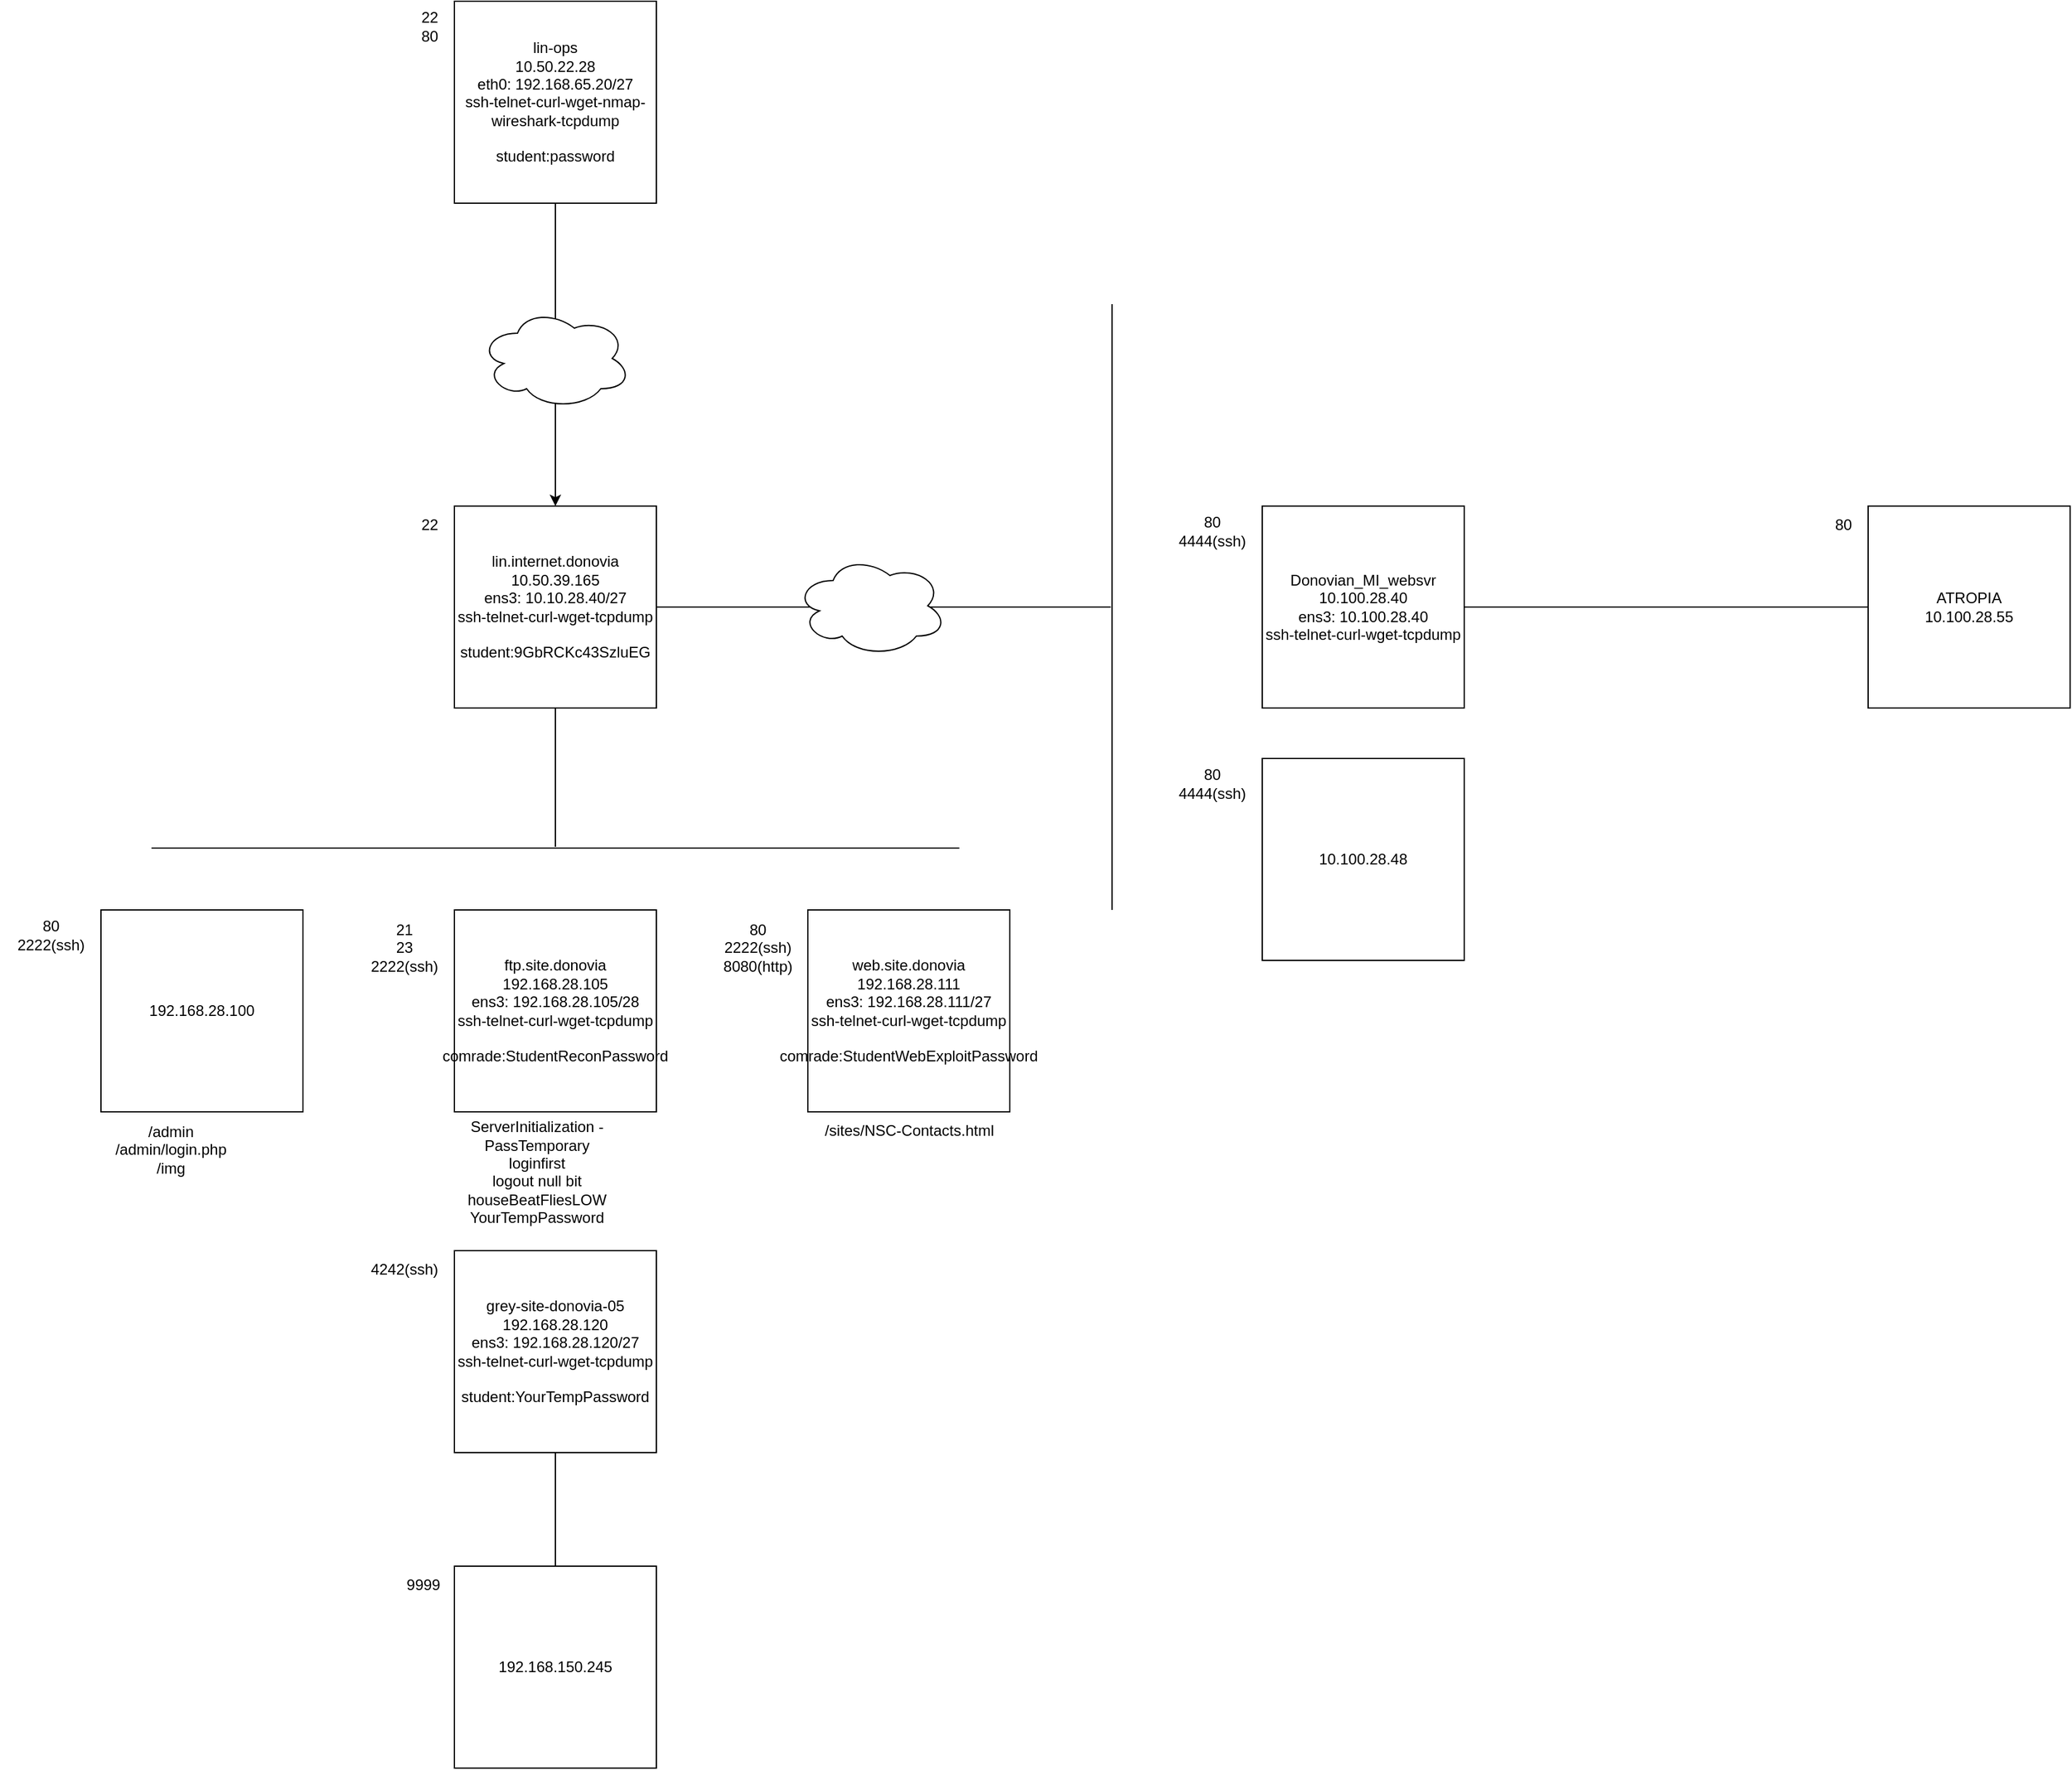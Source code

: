 <mxfile version="21.3.5" type="github">
  <diagram name="Page-1" id="GBd0BXuGBd-nfM0JVYe7">
    <mxGraphModel dx="2452" dy="795" grid="1" gridSize="10" guides="1" tooltips="1" connect="1" arrows="1" fold="1" page="1" pageScale="1" pageWidth="850" pageHeight="1100" math="0" shadow="0">
      <root>
        <mxCell id="0" />
        <mxCell id="1" parent="0" />
        <mxCell id="7IOt7IsW9sF5NG7Idb-Z-2" value="&lt;div&gt;lin-ops&lt;/div&gt;&lt;div&gt;10.50.22.28&lt;/div&gt;&lt;div&gt;eth0: 192.168.65.20/27&lt;/div&gt;&lt;div&gt;ssh-telnet-curl-wget-nmap-wireshark-tcpdump&lt;/div&gt;&lt;div&gt;&lt;br&gt;&lt;/div&gt;&lt;div&gt;student:password&lt;br&gt;&lt;/div&gt;" style="whiteSpace=wrap;html=1;aspect=fixed;" parent="1" vertex="1">
          <mxGeometry x="320" y="40" width="160" height="160" as="geometry" />
        </mxCell>
        <mxCell id="7IOt7IsW9sF5NG7Idb-Z-3" value="&lt;div&gt;22&lt;/div&gt;&lt;div&gt;80&lt;br&gt;&lt;/div&gt;" style="text;html=1;align=center;verticalAlign=middle;resizable=0;points=[];autosize=1;strokeColor=none;fillColor=none;" parent="1" vertex="1">
          <mxGeometry x="280" y="40" width="40" height="40" as="geometry" />
        </mxCell>
        <mxCell id="7IOt7IsW9sF5NG7Idb-Z-4" value="&lt;div&gt;lin.internet.donovia&lt;br&gt;&lt;/div&gt;&lt;div&gt;10.50.39.165&lt;/div&gt;&lt;div&gt;ens3: 10.10.28.40/27&lt;/div&gt;&lt;div&gt;ssh-telnet-curl-wget-tcpdump&lt;/div&gt;&lt;div&gt;&lt;br&gt;&lt;/div&gt;&lt;div&gt;student:9GbRCKc43SzluEG&lt;br&gt;&lt;/div&gt;" style="whiteSpace=wrap;html=1;aspect=fixed;" parent="1" vertex="1">
          <mxGeometry x="320" y="440" width="160" height="160" as="geometry" />
        </mxCell>
        <mxCell id="7IOt7IsW9sF5NG7Idb-Z-5" value="" style="endArrow=classic;html=1;rounded=0;exitX=0.5;exitY=1;exitDx=0;exitDy=0;entryX=0.5;entryY=0;entryDx=0;entryDy=0;" parent="1" source="7IOt7IsW9sF5NG7Idb-Z-2" target="7IOt7IsW9sF5NG7Idb-Z-4" edge="1">
          <mxGeometry width="50" height="50" relative="1" as="geometry">
            <mxPoint x="440" y="370" as="sourcePoint" />
            <mxPoint x="490" y="320" as="targetPoint" />
          </mxGeometry>
        </mxCell>
        <mxCell id="7IOt7IsW9sF5NG7Idb-Z-6" value="" style="ellipse;shape=cloud;whiteSpace=wrap;html=1;" parent="1" vertex="1">
          <mxGeometry x="340" y="283" width="120" height="80" as="geometry" />
        </mxCell>
        <mxCell id="7IOt7IsW9sF5NG7Idb-Z-7" value="22" style="text;html=1;align=center;verticalAlign=middle;resizable=0;points=[];autosize=1;strokeColor=none;fillColor=none;" parent="1" vertex="1">
          <mxGeometry x="280" y="440" width="40" height="30" as="geometry" />
        </mxCell>
        <mxCell id="7IOt7IsW9sF5NG7Idb-Z-16" value="192.168.28.100" style="whiteSpace=wrap;html=1;aspect=fixed;" parent="1" vertex="1">
          <mxGeometry x="40" y="760" width="160" height="160" as="geometry" />
        </mxCell>
        <mxCell id="7IOt7IsW9sF5NG7Idb-Z-17" value="&lt;div&gt;80&lt;/div&gt;&lt;div&gt;2222(ssh)&lt;br&gt;&lt;/div&gt;" style="text;html=1;align=center;verticalAlign=middle;resizable=0;points=[];autosize=1;strokeColor=none;fillColor=none;" parent="1" vertex="1">
          <mxGeometry x="-40" y="760" width="80" height="40" as="geometry" />
        </mxCell>
        <mxCell id="7IOt7IsW9sF5NG7Idb-Z-18" value="&lt;div&gt;ftp.site.donovia&lt;br&gt;&lt;/div&gt;&lt;div&gt;192.168.28.105&lt;/div&gt;&lt;div&gt;ens3: 192.168.28.105/28&lt;br&gt;&lt;/div&gt;&lt;div&gt;ssh-telnet-curl-wget-tcpdump&lt;/div&gt;&lt;div&gt;&lt;br&gt;&lt;/div&gt;&lt;div&gt;comrade:StudentReconPassword&lt;/div&gt;" style="whiteSpace=wrap;html=1;aspect=fixed;" parent="1" vertex="1">
          <mxGeometry x="320" y="760" width="160" height="160" as="geometry" />
        </mxCell>
        <mxCell id="7IOt7IsW9sF5NG7Idb-Z-19" value="&lt;div&gt;21&lt;/div&gt;&lt;div&gt;23&lt;/div&gt;&lt;div&gt;2222(ssh)&lt;br&gt;&lt;/div&gt;" style="text;html=1;align=center;verticalAlign=middle;resizable=0;points=[];autosize=1;strokeColor=none;fillColor=none;" parent="1" vertex="1">
          <mxGeometry x="240" y="760" width="80" height="60" as="geometry" />
        </mxCell>
        <mxCell id="7IOt7IsW9sF5NG7Idb-Z-20" value="&lt;div&gt;web.site.donovia&lt;br&gt;&lt;/div&gt;&lt;div&gt;192.168.28.111&lt;/div&gt;&lt;div&gt;ens3: 192.168.28.111/27&lt;/div&gt;&lt;div&gt;ssh-telnet-curl-wget-tcpdump&lt;/div&gt;&lt;div&gt;&lt;br&gt;&lt;/div&gt;&lt;div&gt;comrade:StudentWebExploitPassword&lt;/div&gt;" style="whiteSpace=wrap;html=1;aspect=fixed;" parent="1" vertex="1">
          <mxGeometry x="600" y="760" width="160" height="160" as="geometry" />
        </mxCell>
        <mxCell id="7IOt7IsW9sF5NG7Idb-Z-21" value="&lt;div&gt;80&lt;/div&gt;&lt;div&gt;2222(ssh)&lt;/div&gt;&lt;div&gt;8080(http)&lt;br&gt;&lt;/div&gt;" style="text;html=1;align=center;verticalAlign=middle;resizable=0;points=[];autosize=1;strokeColor=none;fillColor=none;" parent="1" vertex="1">
          <mxGeometry x="520" y="760" width="80" height="60" as="geometry" />
        </mxCell>
        <mxCell id="7IOt7IsW9sF5NG7Idb-Z-22" value="&lt;div&gt;grey-site-donovia-05&lt;br&gt;&lt;/div&gt;&lt;div&gt;192.168.28.120&lt;/div&gt;&lt;div&gt;ens3: 192.168.28.120/27&lt;/div&gt;&lt;div&gt;ssh-telnet-curl-wget-tcpdump&lt;/div&gt;&lt;div&gt;&lt;br&gt;&lt;/div&gt;&lt;div&gt;student:YourTempPassword&lt;br&gt;&lt;/div&gt;" style="whiteSpace=wrap;html=1;aspect=fixed;" parent="1" vertex="1">
          <mxGeometry x="320" y="1030" width="160" height="160" as="geometry" />
        </mxCell>
        <mxCell id="7IOt7IsW9sF5NG7Idb-Z-23" value="4242(ssh)" style="text;html=1;align=center;verticalAlign=middle;resizable=0;points=[];autosize=1;strokeColor=none;fillColor=none;" parent="1" vertex="1">
          <mxGeometry x="240" y="1030" width="80" height="30" as="geometry" />
        </mxCell>
        <mxCell id="7IOt7IsW9sF5NG7Idb-Z-24" value="" style="endArrow=none;html=1;rounded=0;entryX=0.5;entryY=1;entryDx=0;entryDy=0;" parent="1" target="7IOt7IsW9sF5NG7Idb-Z-4" edge="1">
          <mxGeometry width="50" height="50" relative="1" as="geometry">
            <mxPoint x="400" y="710" as="sourcePoint" />
            <mxPoint x="420" y="650" as="targetPoint" />
          </mxGeometry>
        </mxCell>
        <mxCell id="7IOt7IsW9sF5NG7Idb-Z-25" value="" style="endArrow=none;html=1;rounded=0;" parent="1" edge="1">
          <mxGeometry width="50" height="50" relative="1" as="geometry">
            <mxPoint x="80" y="711" as="sourcePoint" />
            <mxPoint x="720" y="711" as="targetPoint" />
          </mxGeometry>
        </mxCell>
        <mxCell id="7IOt7IsW9sF5NG7Idb-Z-26" value="&lt;div&gt;/admin&lt;/div&gt;&lt;div&gt;/admin/login.php&lt;/div&gt;&lt;div&gt;/img&lt;br&gt;&lt;/div&gt;" style="text;html=1;align=center;verticalAlign=middle;resizable=0;points=[];autosize=1;strokeColor=none;fillColor=none;" parent="1" vertex="1">
          <mxGeometry x="40" y="920" width="110" height="60" as="geometry" />
        </mxCell>
        <mxCell id="7IOt7IsW9sF5NG7Idb-Z-28" value="&lt;div&gt;ServerInitialization -&lt;/div&gt;&lt;div&gt;PassTemporary&lt;br&gt;loginfirst&lt;br&gt;logout null bit&lt;br&gt;houseBeatFliesLOW&lt;br&gt;YourTempPassword&lt;br&gt;&lt;br&gt;&lt;/div&gt;" style="text;html=1;align=center;verticalAlign=middle;resizable=0;points=[];autosize=1;strokeColor=none;fillColor=none;" parent="1" vertex="1">
          <mxGeometry x="320" y="920" width="130" height="110" as="geometry" />
        </mxCell>
        <mxCell id="7IOt7IsW9sF5NG7Idb-Z-29" value="/sites/NSC-Contacts.html" style="text;html=1;align=center;verticalAlign=middle;resizable=0;points=[];autosize=1;strokeColor=none;fillColor=none;" parent="1" vertex="1">
          <mxGeometry x="600" y="920" width="160" height="30" as="geometry" />
        </mxCell>
        <mxCell id="7IOt7IsW9sF5NG7Idb-Z-31" value="192.168.150.245" style="whiteSpace=wrap;html=1;aspect=fixed;" parent="1" vertex="1">
          <mxGeometry x="320" y="1280" width="160" height="160" as="geometry" />
        </mxCell>
        <mxCell id="7IOt7IsW9sF5NG7Idb-Z-33" value="" style="endArrow=none;html=1;rounded=0;entryX=0.5;entryY=1;entryDx=0;entryDy=0;exitX=0.5;exitY=0;exitDx=0;exitDy=0;" parent="1" source="7IOt7IsW9sF5NG7Idb-Z-31" target="7IOt7IsW9sF5NG7Idb-Z-22" edge="1">
          <mxGeometry width="50" height="50" relative="1" as="geometry">
            <mxPoint x="350" y="1270" as="sourcePoint" />
            <mxPoint x="400" y="1220" as="targetPoint" />
          </mxGeometry>
        </mxCell>
        <mxCell id="7IOt7IsW9sF5NG7Idb-Z-34" value="&lt;div&gt;Donovian_MI_websvr&lt;/div&gt;&lt;div&gt;10.100.28.40&lt;/div&gt;&lt;div&gt;ens3: 10.100.28.40&lt;br&gt;&lt;/div&gt;&lt;div&gt;ssh-telnet-curl-wget-tcpdump&lt;br&gt;&lt;/div&gt;" style="whiteSpace=wrap;html=1;aspect=fixed;" parent="1" vertex="1">
          <mxGeometry x="960" y="440" width="160" height="160" as="geometry" />
        </mxCell>
        <mxCell id="7IOt7IsW9sF5NG7Idb-Z-37" value="&lt;div&gt;80&lt;/div&gt;&lt;div&gt;4444(ssh)&lt;br&gt;&lt;/div&gt;" style="text;html=1;align=center;verticalAlign=middle;resizable=0;points=[];autosize=1;strokeColor=none;fillColor=none;" parent="1" vertex="1">
          <mxGeometry x="880" y="440" width="80" height="40" as="geometry" />
        </mxCell>
        <mxCell id="7IOt7IsW9sF5NG7Idb-Z-39" value="&lt;div&gt;ATROPIA&lt;/div&gt;&lt;div&gt;10.100.28.55&lt;br&gt;&lt;/div&gt;" style="whiteSpace=wrap;html=1;aspect=fixed;" parent="1" vertex="1">
          <mxGeometry x="1440" y="440" width="160" height="160" as="geometry" />
        </mxCell>
        <mxCell id="7IOt7IsW9sF5NG7Idb-Z-41" value="" style="endArrow=none;html=1;rounded=0;exitX=1;exitY=0.5;exitDx=0;exitDy=0;entryX=0;entryY=0.5;entryDx=0;entryDy=0;" parent="1" source="7IOt7IsW9sF5NG7Idb-Z-34" target="7IOt7IsW9sF5NG7Idb-Z-39" edge="1">
          <mxGeometry width="50" height="50" relative="1" as="geometry">
            <mxPoint x="1260" y="550" as="sourcePoint" />
            <mxPoint x="1310" y="500" as="targetPoint" />
          </mxGeometry>
        </mxCell>
        <mxCell id="7IOt7IsW9sF5NG7Idb-Z-42" value="80" style="text;html=1;align=center;verticalAlign=middle;resizable=0;points=[];autosize=1;strokeColor=none;fillColor=none;" parent="1" vertex="1">
          <mxGeometry x="1400" y="440" width="40" height="30" as="geometry" />
        </mxCell>
        <mxCell id="_pwzAAkmadzu1BI4Hcq6-1" value="10.100.28.48" style="whiteSpace=wrap;html=1;aspect=fixed;" parent="1" vertex="1">
          <mxGeometry x="960" y="640" width="160" height="160" as="geometry" />
        </mxCell>
        <mxCell id="_pwzAAkmadzu1BI4Hcq6-2" value="&lt;div&gt;80&lt;/div&gt;&lt;div&gt;4444(ssh)&lt;br&gt;&lt;/div&gt;" style="text;html=1;align=center;verticalAlign=middle;resizable=0;points=[];autosize=1;strokeColor=none;fillColor=none;" parent="1" vertex="1">
          <mxGeometry x="880" y="640" width="80" height="40" as="geometry" />
        </mxCell>
        <mxCell id="_pwzAAkmadzu1BI4Hcq6-5" value="" style="endArrow=none;html=1;rounded=0;exitX=1;exitY=0.5;exitDx=0;exitDy=0;" parent="1" source="7IOt7IsW9sF5NG7Idb-Z-4" edge="1">
          <mxGeometry width="50" height="50" relative="1" as="geometry">
            <mxPoint x="610" y="470" as="sourcePoint" />
            <mxPoint x="840" y="520" as="targetPoint" />
          </mxGeometry>
        </mxCell>
        <mxCell id="_pwzAAkmadzu1BI4Hcq6-6" value="" style="endArrow=none;html=1;rounded=0;" parent="1" edge="1">
          <mxGeometry width="50" height="50" relative="1" as="geometry">
            <mxPoint x="841" y="760" as="sourcePoint" />
            <mxPoint x="841" y="280" as="targetPoint" />
          </mxGeometry>
        </mxCell>
        <mxCell id="_pwzAAkmadzu1BI4Hcq6-7" value="" style="ellipse;shape=cloud;whiteSpace=wrap;html=1;" parent="1" vertex="1">
          <mxGeometry x="590" y="479" width="120" height="80" as="geometry" />
        </mxCell>
        <mxCell id="pCFhP2y6nSyrudx5ANRZ-1" value="9999" style="text;html=1;align=center;verticalAlign=middle;resizable=0;points=[];autosize=1;strokeColor=none;fillColor=none;" vertex="1" parent="1">
          <mxGeometry x="270" y="1280" width="50" height="30" as="geometry" />
        </mxCell>
      </root>
    </mxGraphModel>
  </diagram>
</mxfile>
